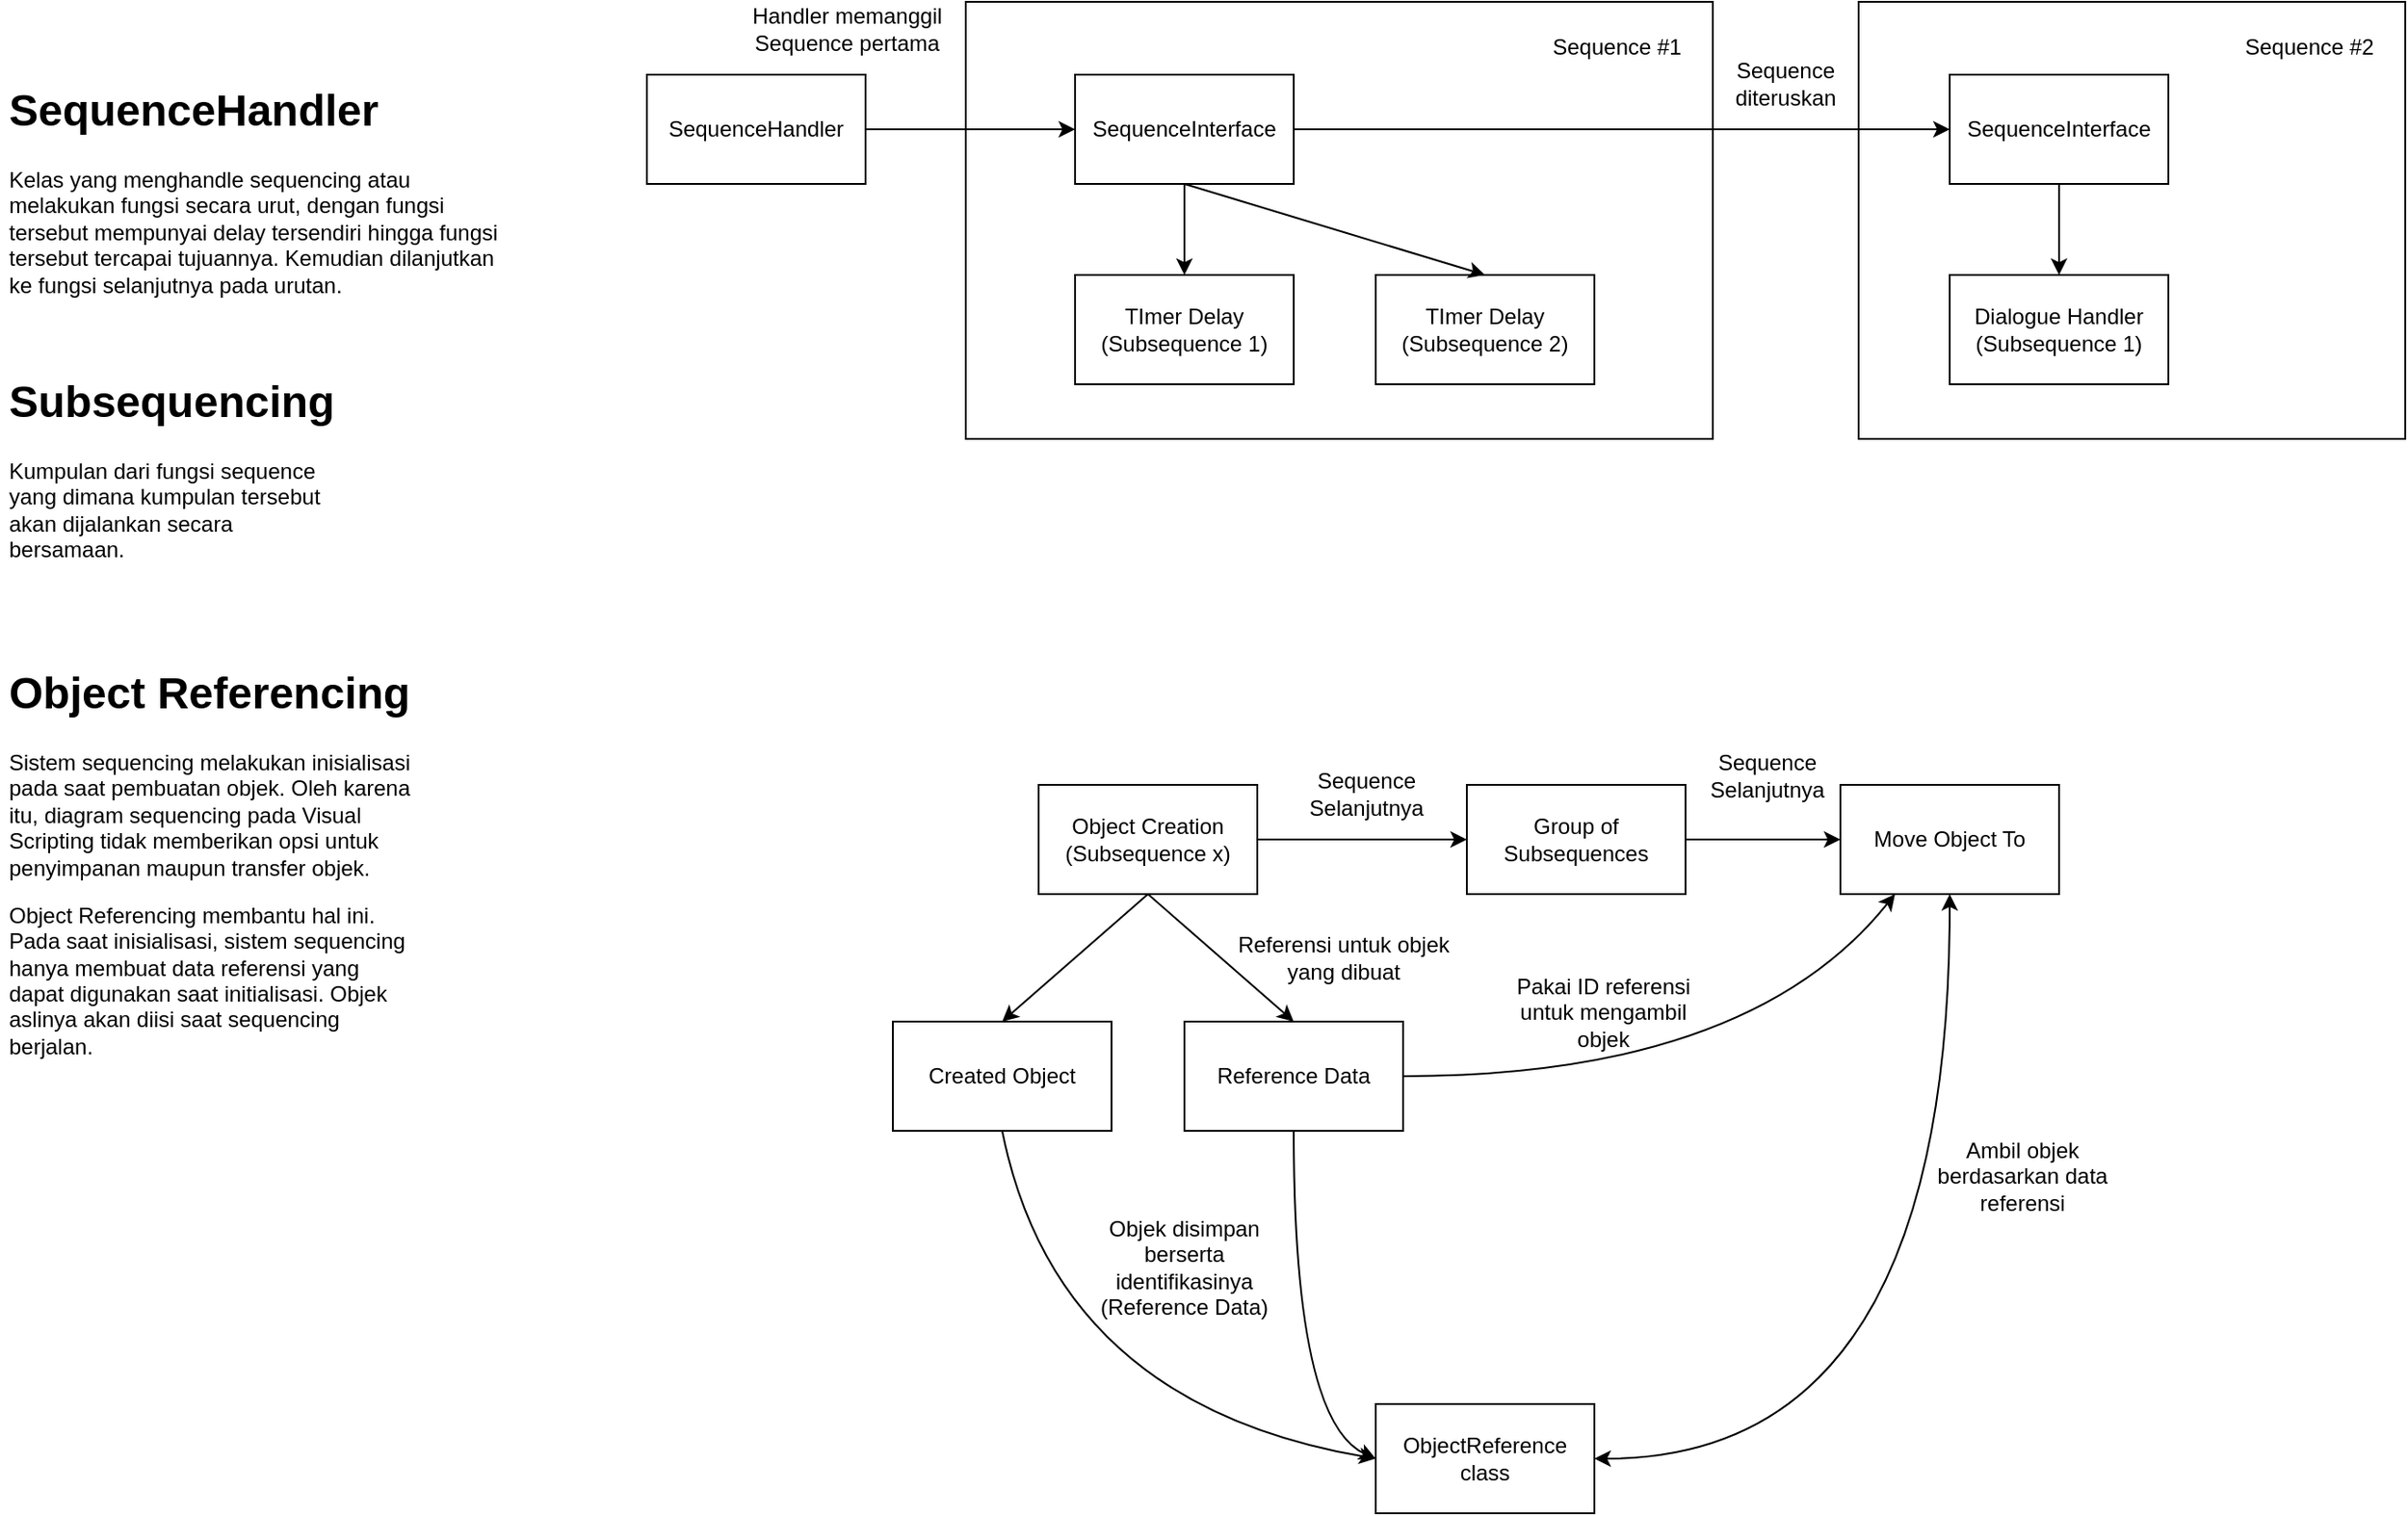<mxfile>
    <diagram id="O9CxNH2JauXVUpPhgXn9" name="Page-1">
        <mxGraphModel dx="1139" dy="747" grid="1" gridSize="10" guides="1" tooltips="1" connect="1" arrows="1" fold="1" page="1" pageScale="1" pageWidth="850" pageHeight="1100" math="0" shadow="0">
            <root>
                <mxCell id="0"/>
                <mxCell id="1" parent="0"/>
                <mxCell id="42" value="" style="rounded=0;whiteSpace=wrap;html=1;" parent="1" vertex="1">
                    <mxGeometry x="1090" y="40" width="300" height="240" as="geometry"/>
                </mxCell>
                <mxCell id="30" value="" style="rounded=0;whiteSpace=wrap;html=1;" parent="1" vertex="1">
                    <mxGeometry x="600" y="40" width="410" height="240" as="geometry"/>
                </mxCell>
                <mxCell id="2" value="&lt;h1&gt;SequenceHandler&lt;/h1&gt;&lt;p&gt;Kelas yang menghandle sequencing atau melakukan fungsi secara urut, dengan fungsi tersebut mempunyai delay tersendiri hingga fungsi tersebut tercapai tujuannya. Kemudian dilanjutkan ke fungsi selanjutnya pada urutan.&lt;/p&gt;" style="text;html=1;strokeColor=none;fillColor=none;spacing=5;spacingTop=-20;whiteSpace=wrap;overflow=hidden;rounded=0;" parent="1" vertex="1">
                    <mxGeometry x="70" y="80" width="280" height="150" as="geometry"/>
                </mxCell>
                <mxCell id="4" value="SequenceHandler" style="rounded=0;whiteSpace=wrap;html=1;" parent="1" vertex="1">
                    <mxGeometry x="425" y="80" width="120" height="60" as="geometry"/>
                </mxCell>
                <mxCell id="5" value="SequenceInterface" style="rounded=0;whiteSpace=wrap;html=1;" parent="1" vertex="1">
                    <mxGeometry x="660" y="80" width="120" height="60" as="geometry"/>
                </mxCell>
                <mxCell id="7" style="edgeStyle=none;html=1;entryX=0;entryY=0.5;entryDx=0;entryDy=0;" parent="1" source="4" target="5" edge="1">
                    <mxGeometry relative="1" as="geometry">
                        <mxPoint x="640" y="170" as="targetPoint"/>
                    </mxGeometry>
                </mxCell>
                <mxCell id="8" value="Handler memanggil Sequence pertama" style="text;html=1;strokeColor=none;fillColor=none;align=center;verticalAlign=middle;whiteSpace=wrap;rounded=0;" parent="1" vertex="1">
                    <mxGeometry x="480" y="40" width="110" height="30" as="geometry"/>
                </mxCell>
                <mxCell id="11" value="Dialogue Handler&lt;br&gt;(Subsequence 1)" style="rounded=0;whiteSpace=wrap;html=1;" parent="1" vertex="1">
                    <mxGeometry x="1140" y="190" width="120" height="60" as="geometry"/>
                </mxCell>
                <mxCell id="20" value="" style="endArrow=classic;html=1;exitX=0.5;exitY=1;exitDx=0;exitDy=0;entryX=0.5;entryY=0;entryDx=0;entryDy=0;" parent="1" source="5" target="33" edge="1">
                    <mxGeometry width="50" height="50" relative="1" as="geometry">
                        <mxPoint x="730" y="270" as="sourcePoint"/>
                        <mxPoint x="720" y="200" as="targetPoint"/>
                    </mxGeometry>
                </mxCell>
                <mxCell id="21" value="Sequence diteruskan&lt;span style=&quot;color: rgba(0, 0, 0, 0); font-family: monospace; font-size: 0px; text-align: start;&quot;&gt;%3CmxGraphModel%3E%3Croot%3E%3CmxCell%20id%3D%220%22%2F%3E%3CmxCell%20id%3D%221%22%20parent%3D%220%22%2F%3E%3CmxCell%20id%3D%222%22%20value%3D%22%22%20style%3D%22endArrow%3Dclassic%3Bhtml%3D1%3BexitX%3D0.5%3BexitY%3D1%3BexitDx%3D0%3BexitDy%3D0%3BentryX%3D0.5%3BentryY%3D0%3BentryDx%3D0%3BentryDy%3D0%3B%22%20edge%3D%221%22%20parent%3D%221%22%3E%3CmxGeometry%20width%3D%2250%22%20height%3D%2250%22%20relative%3D%221%22%20as%3D%22geometry%22%3E%3CmxPoint%20x%3D%22720%22%20y%3D%22450%22%20as%3D%22sourcePoint%22%2F%3E%3CmxPoint%20x%3D%22720%22%20y%3D%22500%22%20as%3D%22targetPoint%22%2F%3E%3C%2FmxGeometry%3E%3C%2FmxCell%3E%3C%2Froot%3E%3C%2FmxGraphModel%3E&lt;/span&gt;" style="text;html=1;strokeColor=none;fillColor=none;align=center;verticalAlign=middle;whiteSpace=wrap;rounded=0;" parent="1" vertex="1">
                    <mxGeometry x="1020" y="70" width="60" height="30" as="geometry"/>
                </mxCell>
                <mxCell id="33" value="TImer Delay&lt;br&gt;(Subsequence 1)" style="rounded=0;whiteSpace=wrap;html=1;" parent="1" vertex="1">
                    <mxGeometry x="660" y="190" width="120" height="60" as="geometry"/>
                </mxCell>
                <mxCell id="36" value="TImer Delay&lt;br&gt;(Subsequence 2)" style="rounded=0;whiteSpace=wrap;html=1;" parent="1" vertex="1">
                    <mxGeometry x="825" y="190" width="120" height="60" as="geometry"/>
                </mxCell>
                <mxCell id="37" value="" style="endArrow=classic;html=1;exitX=0.5;exitY=1;exitDx=0;exitDy=0;entryX=0.5;entryY=0;entryDx=0;entryDy=0;" parent="1" source="5" target="36" edge="1">
                    <mxGeometry width="50" height="50" relative="1" as="geometry">
                        <mxPoint x="690" y="330" as="sourcePoint"/>
                        <mxPoint x="740" y="280" as="targetPoint"/>
                    </mxGeometry>
                </mxCell>
                <mxCell id="38" value="Sequence #1" style="text;html=1;strokeColor=none;fillColor=none;align=center;verticalAlign=middle;whiteSpace=wrap;rounded=0;" parent="1" vertex="1">
                    <mxGeometry x="920" y="50" width="75" height="30" as="geometry"/>
                </mxCell>
                <mxCell id="44" value="" style="endArrow=classic;html=1;exitX=1;exitY=0.5;exitDx=0;exitDy=0;entryX=0;entryY=0.5;entryDx=0;entryDy=0;" parent="1" source="5" target="45" edge="1">
                    <mxGeometry width="50" height="50" relative="1" as="geometry">
                        <mxPoint x="860" y="200" as="sourcePoint"/>
                        <mxPoint x="910" y="150" as="targetPoint"/>
                    </mxGeometry>
                </mxCell>
                <mxCell id="48" value="" style="edgeStyle=none;html=1;" parent="1" source="45" target="11" edge="1">
                    <mxGeometry relative="1" as="geometry"/>
                </mxCell>
                <mxCell id="45" value="SequenceInterface" style="rounded=0;whiteSpace=wrap;html=1;" parent="1" vertex="1">
                    <mxGeometry x="1140" y="80" width="120" height="60" as="geometry"/>
                </mxCell>
                <mxCell id="47" value="Sequence #2" style="text;html=1;strokeColor=none;fillColor=none;align=center;verticalAlign=middle;whiteSpace=wrap;rounded=0;" parent="1" vertex="1">
                    <mxGeometry x="1300" y="50" width="75" height="30" as="geometry"/>
                </mxCell>
                <mxCell id="49" value="&lt;h1&gt;Subsequencing&lt;/h1&gt;&lt;p&gt;Kumpulan dari fungsi sequence yang dimana kumpulan tersebut akan dijalankan secara bersamaan.&lt;/p&gt;" style="text;html=1;strokeColor=none;fillColor=none;spacing=5;spacingTop=-20;whiteSpace=wrap;overflow=hidden;rounded=0;" parent="1" vertex="1">
                    <mxGeometry x="70" y="240" width="190" height="120" as="geometry"/>
                </mxCell>
                <mxCell id="50" value="&lt;h1&gt;Object Referencing&lt;/h1&gt;&lt;p&gt;Sistem sequencing melakukan inisialisasi pada saat pembuatan objek. Oleh karena itu, diagram sequencing pada Visual Scripting tidak memberikan opsi untuk penyimpanan maupun transfer objek.&lt;/p&gt;&lt;p&gt;Object Referencing membantu hal ini. Pada saat inisialisasi, sistem sequencing hanya membuat data referensi yang dapat digunakan saat initialisasi. Objek aslinya akan diisi saat sequencing berjalan.&amp;nbsp;&lt;/p&gt;" style="text;html=1;strokeColor=none;fillColor=none;spacing=5;spacingTop=-20;whiteSpace=wrap;overflow=hidden;rounded=0;" parent="1" vertex="1">
                    <mxGeometry x="70" y="400" width="230" height="230" as="geometry"/>
                </mxCell>
                <mxCell id="51" value="Object Creation&lt;br&gt;(Subsequence x)" style="rounded=0;whiteSpace=wrap;html=1;" parent="1" vertex="1">
                    <mxGeometry x="640" y="470" width="120" height="60" as="geometry"/>
                </mxCell>
                <mxCell id="52" value="Move Object To" style="rounded=0;whiteSpace=wrap;html=1;" parent="1" vertex="1">
                    <mxGeometry x="1080" y="470" width="120" height="60" as="geometry"/>
                </mxCell>
                <mxCell id="53" value="Group of Subsequences" style="rounded=0;whiteSpace=wrap;html=1;" parent="1" vertex="1">
                    <mxGeometry x="875" y="470" width="120" height="60" as="geometry"/>
                </mxCell>
                <mxCell id="54" value="Created Object" style="rounded=0;whiteSpace=wrap;html=1;" parent="1" vertex="1">
                    <mxGeometry x="560" y="600" width="120" height="60" as="geometry"/>
                </mxCell>
                <mxCell id="56" value="Reference Data" style="rounded=0;whiteSpace=wrap;html=1;" parent="1" vertex="1">
                    <mxGeometry x="720" y="600" width="120" height="60" as="geometry"/>
                </mxCell>
                <mxCell id="58" value="" style="endArrow=classic;html=1;exitX=0.5;exitY=1;exitDx=0;exitDy=0;entryX=0.5;entryY=0;entryDx=0;entryDy=0;" parent="1" source="51" target="54" edge="1">
                    <mxGeometry width="50" height="50" relative="1" as="geometry">
                        <mxPoint x="750" y="560" as="sourcePoint"/>
                        <mxPoint x="800" y="510" as="targetPoint"/>
                    </mxGeometry>
                </mxCell>
                <mxCell id="59" value="" style="endArrow=classic;html=1;exitX=0.5;exitY=1;exitDx=0;exitDy=0;entryX=0.5;entryY=0;entryDx=0;entryDy=0;" parent="1" source="51" target="56" edge="1">
                    <mxGeometry width="50" height="50" relative="1" as="geometry">
                        <mxPoint x="750" y="560" as="sourcePoint"/>
                        <mxPoint x="800" y="510" as="targetPoint"/>
                    </mxGeometry>
                </mxCell>
                <mxCell id="60" value="Referensi untuk objek yang dibuat" style="text;html=1;strokeColor=none;fillColor=none;align=center;verticalAlign=middle;whiteSpace=wrap;rounded=0;" parent="1" vertex="1">
                    <mxGeometry x="740" y="550" width="135" height="30" as="geometry"/>
                </mxCell>
                <mxCell id="62" value="ObjectReference&lt;br&gt;class" style="rounded=0;whiteSpace=wrap;html=1;" parent="1" vertex="1">
                    <mxGeometry x="825" y="810" width="120" height="60" as="geometry"/>
                </mxCell>
                <mxCell id="63" value="" style="endArrow=classic;html=1;exitX=0.5;exitY=1;exitDx=0;exitDy=0;entryX=0;entryY=0.5;entryDx=0;entryDy=0;curved=1;" parent="1" source="54" target="62" edge="1">
                    <mxGeometry width="50" height="50" relative="1" as="geometry">
                        <mxPoint x="750" y="670" as="sourcePoint"/>
                        <mxPoint x="800" y="620" as="targetPoint"/>
                        <Array as="points">
                            <mxPoint x="650" y="810"/>
                        </Array>
                    </mxGeometry>
                </mxCell>
                <mxCell id="64" value="" style="endArrow=classic;html=1;exitX=0.5;exitY=1;exitDx=0;exitDy=0;entryX=0;entryY=0.5;entryDx=0;entryDy=0;curved=1;" parent="1" source="56" target="62" edge="1">
                    <mxGeometry width="50" height="50" relative="1" as="geometry">
                        <mxPoint x="750" y="670" as="sourcePoint"/>
                        <mxPoint x="800" y="620" as="targetPoint"/>
                        <Array as="points">
                            <mxPoint x="780" y="820"/>
                        </Array>
                    </mxGeometry>
                </mxCell>
                <mxCell id="65" value="Objek disimpan berserta identifikasinya (Reference Data)" style="text;html=1;strokeColor=none;fillColor=none;align=center;verticalAlign=middle;whiteSpace=wrap;rounded=0;" parent="1" vertex="1">
                    <mxGeometry x="670" y="720" width="100" height="30" as="geometry"/>
                </mxCell>
                <mxCell id="66" value="" style="endArrow=classic;html=1;curved=1;exitX=1;exitY=0.5;exitDx=0;exitDy=0;entryX=0;entryY=0.5;entryDx=0;entryDy=0;" parent="1" source="51" target="53" edge="1">
                    <mxGeometry width="50" height="50" relative="1" as="geometry">
                        <mxPoint x="750" y="640" as="sourcePoint"/>
                        <mxPoint x="800" y="590" as="targetPoint"/>
                    </mxGeometry>
                </mxCell>
                <mxCell id="67" value="" style="endArrow=classic;html=1;curved=1;exitX=1;exitY=0.5;exitDx=0;exitDy=0;entryX=0;entryY=0.5;entryDx=0;entryDy=0;" parent="1" source="53" target="52" edge="1">
                    <mxGeometry width="50" height="50" relative="1" as="geometry">
                        <mxPoint x="750" y="640" as="sourcePoint"/>
                        <mxPoint x="800" y="590" as="targetPoint"/>
                    </mxGeometry>
                </mxCell>
                <mxCell id="68" value="Sequence Selanjutnya" style="text;html=1;strokeColor=none;fillColor=none;align=center;verticalAlign=middle;whiteSpace=wrap;rounded=0;" parent="1" vertex="1">
                    <mxGeometry x="790" y="460" width="60" height="30" as="geometry"/>
                </mxCell>
                <mxCell id="70" value="Sequence Selanjutnya" style="text;html=1;strokeColor=none;fillColor=none;align=center;verticalAlign=middle;whiteSpace=wrap;rounded=0;" parent="1" vertex="1">
                    <mxGeometry x="1010" y="450" width="60" height="30" as="geometry"/>
                </mxCell>
                <mxCell id="71" value="" style="endArrow=classic;html=1;curved=1;exitX=1;exitY=0.5;exitDx=0;exitDy=0;entryX=0.25;entryY=1;entryDx=0;entryDy=0;" parent="1" source="56" target="52" edge="1">
                    <mxGeometry width="50" height="50" relative="1" as="geometry">
                        <mxPoint x="750" y="630" as="sourcePoint"/>
                        <mxPoint x="800" y="580" as="targetPoint"/>
                        <Array as="points">
                            <mxPoint x="1030" y="630"/>
                        </Array>
                    </mxGeometry>
                </mxCell>
                <mxCell id="72" value="Pakai ID referensi untuk mengambil objek" style="text;html=1;strokeColor=none;fillColor=none;align=center;verticalAlign=middle;whiteSpace=wrap;rounded=0;" parent="1" vertex="1">
                    <mxGeometry x="890" y="580" width="120" height="30" as="geometry"/>
                </mxCell>
                <mxCell id="74" value="" style="endArrow=classic;html=1;curved=1;entryX=0.5;entryY=1;entryDx=0;entryDy=0;exitX=1;exitY=0.5;exitDx=0;exitDy=0;startArrow=classic;startFill=1;" parent="1" source="62" target="52" edge="1">
                    <mxGeometry width="50" height="50" relative="1" as="geometry">
                        <mxPoint x="1020" y="760" as="sourcePoint"/>
                        <mxPoint x="800" y="560" as="targetPoint"/>
                        <Array as="points">
                            <mxPoint x="1140" y="840"/>
                        </Array>
                    </mxGeometry>
                </mxCell>
                <mxCell id="76" value="Ambil objek berdasarkan data referensi" style="text;html=1;strokeColor=none;fillColor=none;align=center;verticalAlign=middle;whiteSpace=wrap;rounded=0;" parent="1" vertex="1">
                    <mxGeometry x="1130" y="670" width="100" height="30" as="geometry"/>
                </mxCell>
            </root>
        </mxGraphModel>
    </diagram>
</mxfile>